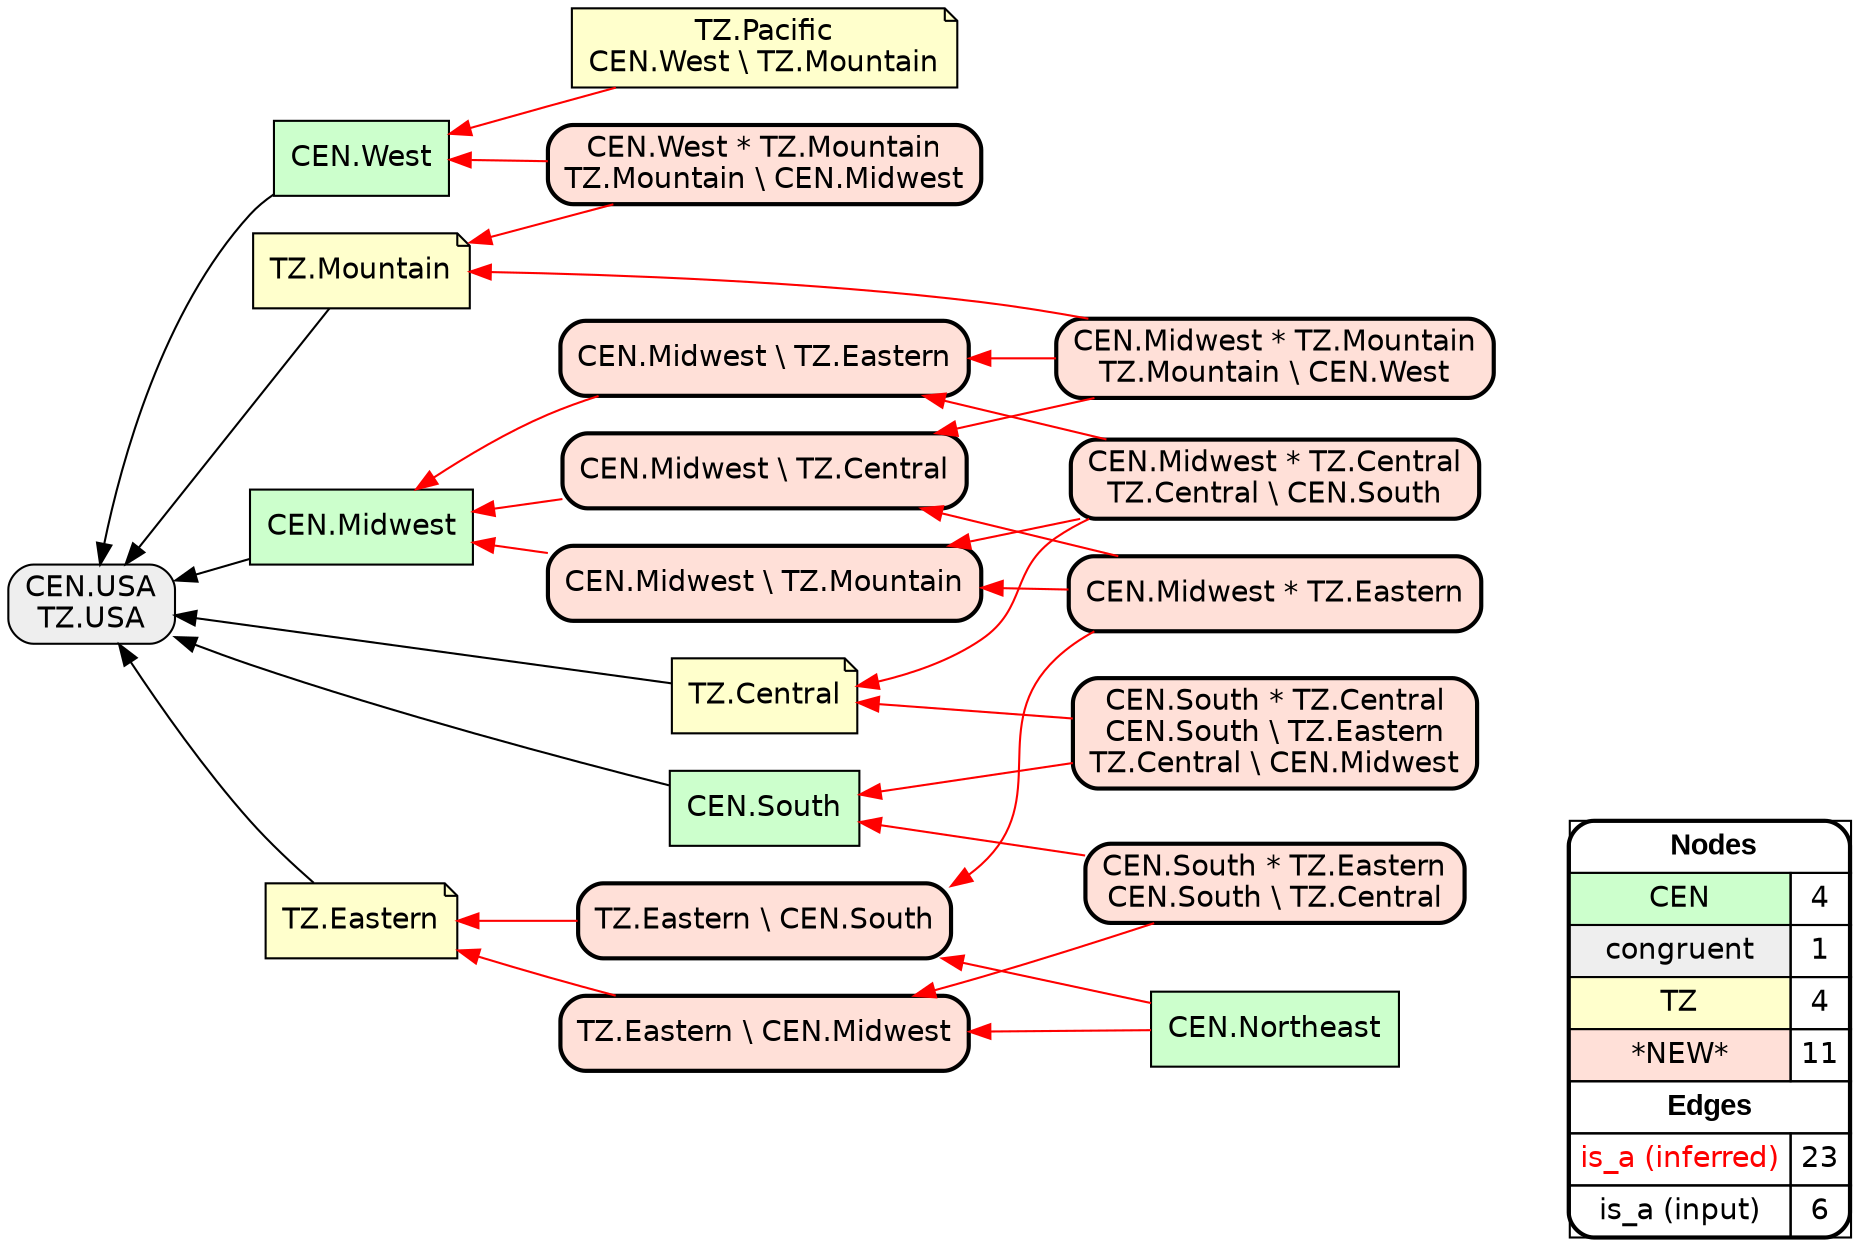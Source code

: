 digraph{
rankdir=RL
node[shape=box style=filled fillcolor="#CCFFCC" fontname="helvetica"] 
"CEN.Midwest"
"CEN.West"
"CEN.Northeast"
"CEN.South"
node[shape=box style="filled,rounded" fillcolor="#EEEEEE" fontname="helvetica"] 
"CEN.USA\nTZ.USA"
node[shape=note style=filled fillcolor="#FFFFCC" fontname="helvetica"] 
"TZ.Eastern"
"TZ.Central"
"TZ.Pacific\nCEN.West \\ TZ.Mountain"
"TZ.Mountain"
node[shape=box style="filled,rounded,bold" fillcolor="#FFE0D8" fontname="helvetica"] 
"CEN.Midwest * TZ.Eastern"
"CEN.Midwest \\ TZ.Central"
"CEN.South * TZ.Central\nCEN.South \\ TZ.Eastern\nTZ.Central \\ CEN.Midwest"
"CEN.Midwest * TZ.Central\nTZ.Central \\ CEN.South"
"CEN.Midwest * TZ.Mountain\nTZ.Mountain \\ CEN.West"
"CEN.Midwest \\ TZ.Eastern"
"CEN.Midwest \\ TZ.Mountain"
"TZ.Eastern \\ CEN.Midwest"
"TZ.Eastern \\ CEN.South"
"CEN.West * TZ.Mountain\nTZ.Mountain \\ CEN.Midwest"
"CEN.South * TZ.Eastern\nCEN.South \\ TZ.Central"
edge[arrowhead=normal style=dotted color="#000000" constraint=true penwidth=1]
edge[arrowhead=normal style=solid color="#FF0000" constraint=true penwidth=1]
"CEN.South * TZ.Central\nCEN.South \\ TZ.Eastern\nTZ.Central \\ CEN.Midwest" -> "TZ.Central"
"CEN.Midwest * TZ.Eastern" -> "CEN.Midwest \\ TZ.Central"
"CEN.Midwest * TZ.Central\nTZ.Central \\ CEN.South" -> "CEN.Midwest \\ TZ.Eastern"
"CEN.Midwest * TZ.Mountain\nTZ.Mountain \\ CEN.West" -> "TZ.Mountain"
"CEN.Midwest * TZ.Mountain\nTZ.Mountain \\ CEN.West" -> "CEN.Midwest \\ TZ.Eastern"
"CEN.Midwest * TZ.Mountain\nTZ.Mountain \\ CEN.West" -> "CEN.Midwest \\ TZ.Central"
"CEN.Northeast" -> "TZ.Eastern \\ CEN.South"
"CEN.Midwest \\ TZ.Eastern" -> "CEN.Midwest"
"CEN.Northeast" -> "TZ.Eastern \\ CEN.Midwest"
"CEN.Midwest * TZ.Central\nTZ.Central \\ CEN.South" -> "CEN.Midwest \\ TZ.Mountain"
"CEN.West * TZ.Mountain\nTZ.Mountain \\ CEN.Midwest" -> "TZ.Mountain"
"CEN.Midwest \\ TZ.Central" -> "CEN.Midwest"
"CEN.South * TZ.Eastern\nCEN.South \\ TZ.Central" -> "CEN.South"
"CEN.Midwest * TZ.Eastern" -> "CEN.Midwest \\ TZ.Mountain"
"TZ.Eastern \\ CEN.South" -> "TZ.Eastern"
"CEN.West * TZ.Mountain\nTZ.Mountain \\ CEN.Midwest" -> "CEN.West"
"TZ.Eastern \\ CEN.Midwest" -> "TZ.Eastern"
"CEN.Midwest * TZ.Eastern" -> "TZ.Eastern \\ CEN.South"
"CEN.South * TZ.Eastern\nCEN.South \\ TZ.Central" -> "TZ.Eastern \\ CEN.Midwest"
"CEN.South * TZ.Central\nCEN.South \\ TZ.Eastern\nTZ.Central \\ CEN.Midwest" -> "CEN.South"
"CEN.Midwest * TZ.Central\nTZ.Central \\ CEN.South" -> "TZ.Central"
"CEN.Midwest \\ TZ.Mountain" -> "CEN.Midwest"
"TZ.Pacific\nCEN.West \\ TZ.Mountain" -> "CEN.West"
edge[arrowhead=normal style=solid color="#000000" constraint=true penwidth=1]
"CEN.South" -> "CEN.USA\nTZ.USA"
"TZ.Central" -> "CEN.USA\nTZ.USA"
"TZ.Mountain" -> "CEN.USA\nTZ.USA"
"CEN.Midwest" -> "CEN.USA\nTZ.USA"
"TZ.Eastern" -> "CEN.USA\nTZ.USA"
"CEN.West" -> "CEN.USA\nTZ.USA"
node[shape=box] 
{rank=source Legend [fillcolor= white margin=0 label=< 
 <TABLE BORDER="0" CELLBORDER="1" CELLSPACING="0" CELLPADDING="4"> 
<TR> <TD COLSPAN="2"><font face="Arial Black"> Nodes</font></TD> </TR> 
<TR> 
 <TD bgcolor="#CCFFCC" fontname="helvetica">CEN</TD> 
 <TD>4</TD> 
 </TR> 
<TR> 
 <TD bgcolor="#EEEEEE" fontname="helvetica">congruent</TD> 
 <TD>1</TD> 
 </TR> 
<TR> 
 <TD bgcolor="#FFFFCC" fontname="helvetica">TZ</TD> 
 <TD>4</TD> 
 </TR> 
<TR> 
 <TD bgcolor="#FFE0D8" fontname="helvetica">*NEW*</TD> 
 <TD>11</TD> 
 </TR> 
<TR> <TD COLSPAN="2"><font face = "Arial Black"> Edges </font></TD> </TR> 
<TR> 
 <TD><font color ="#FF0000">is_a (inferred)</font></TD><TD>23</TD>
</TR>
<TR> 
 <TD><font color ="#000000">is_a (input)</font></TD><TD>6</TD>
</TR>
</TABLE> 
 >] } 
}